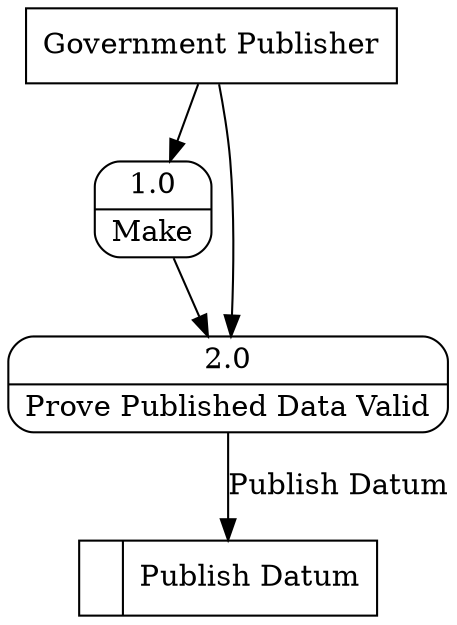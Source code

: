 digraph dfd2{ 
node[shape=record]
200 [label="<f0>  |<f1> Publish Datum " ];
201 [label="Government Publisher" shape=box];
202 [label="{<f0> 1.0|<f1> Make }" shape=Mrecord];
203 [label="{<f0> 2.0|<f1> Prove Published Data Valid }" shape=Mrecord];
201 -> 202
201 -> 203
202 -> 203
203 -> 200 [label="Publish Datum"]
}